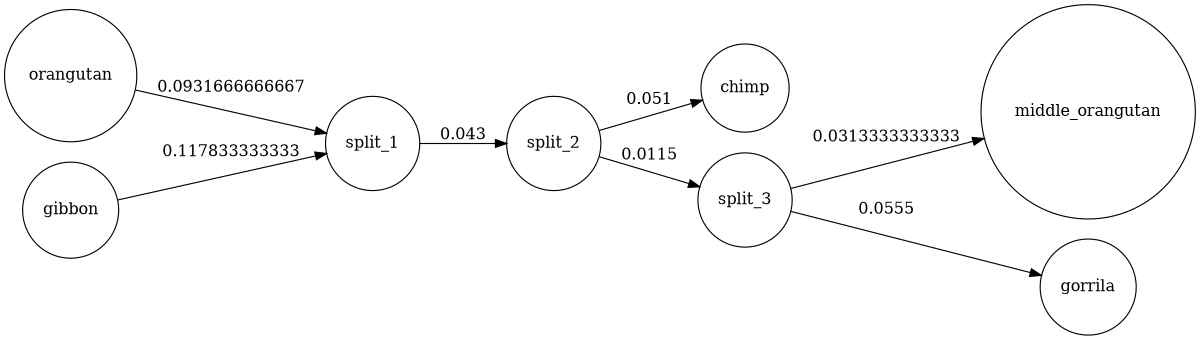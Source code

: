digraph finite_state_machine {
	rankdir=LR;
	size="8,5"
	node [shape = circle];
	orangutan -> split_1 [ label = 0.0931666666667];
	gibbon -> split_1 [ label = 0.117833333333];
	split_1 -> split_2 [ label = 0.043];
	split_2 -> chimp [ label = 0.051 ];
	split_2 -> split_3 [ label = 0.0115 ];
	split_3 -> middle_orangutan [ label = 0.0313333333333 ];
	split_3 -> gorrila [ label = 0.0555 ];
}